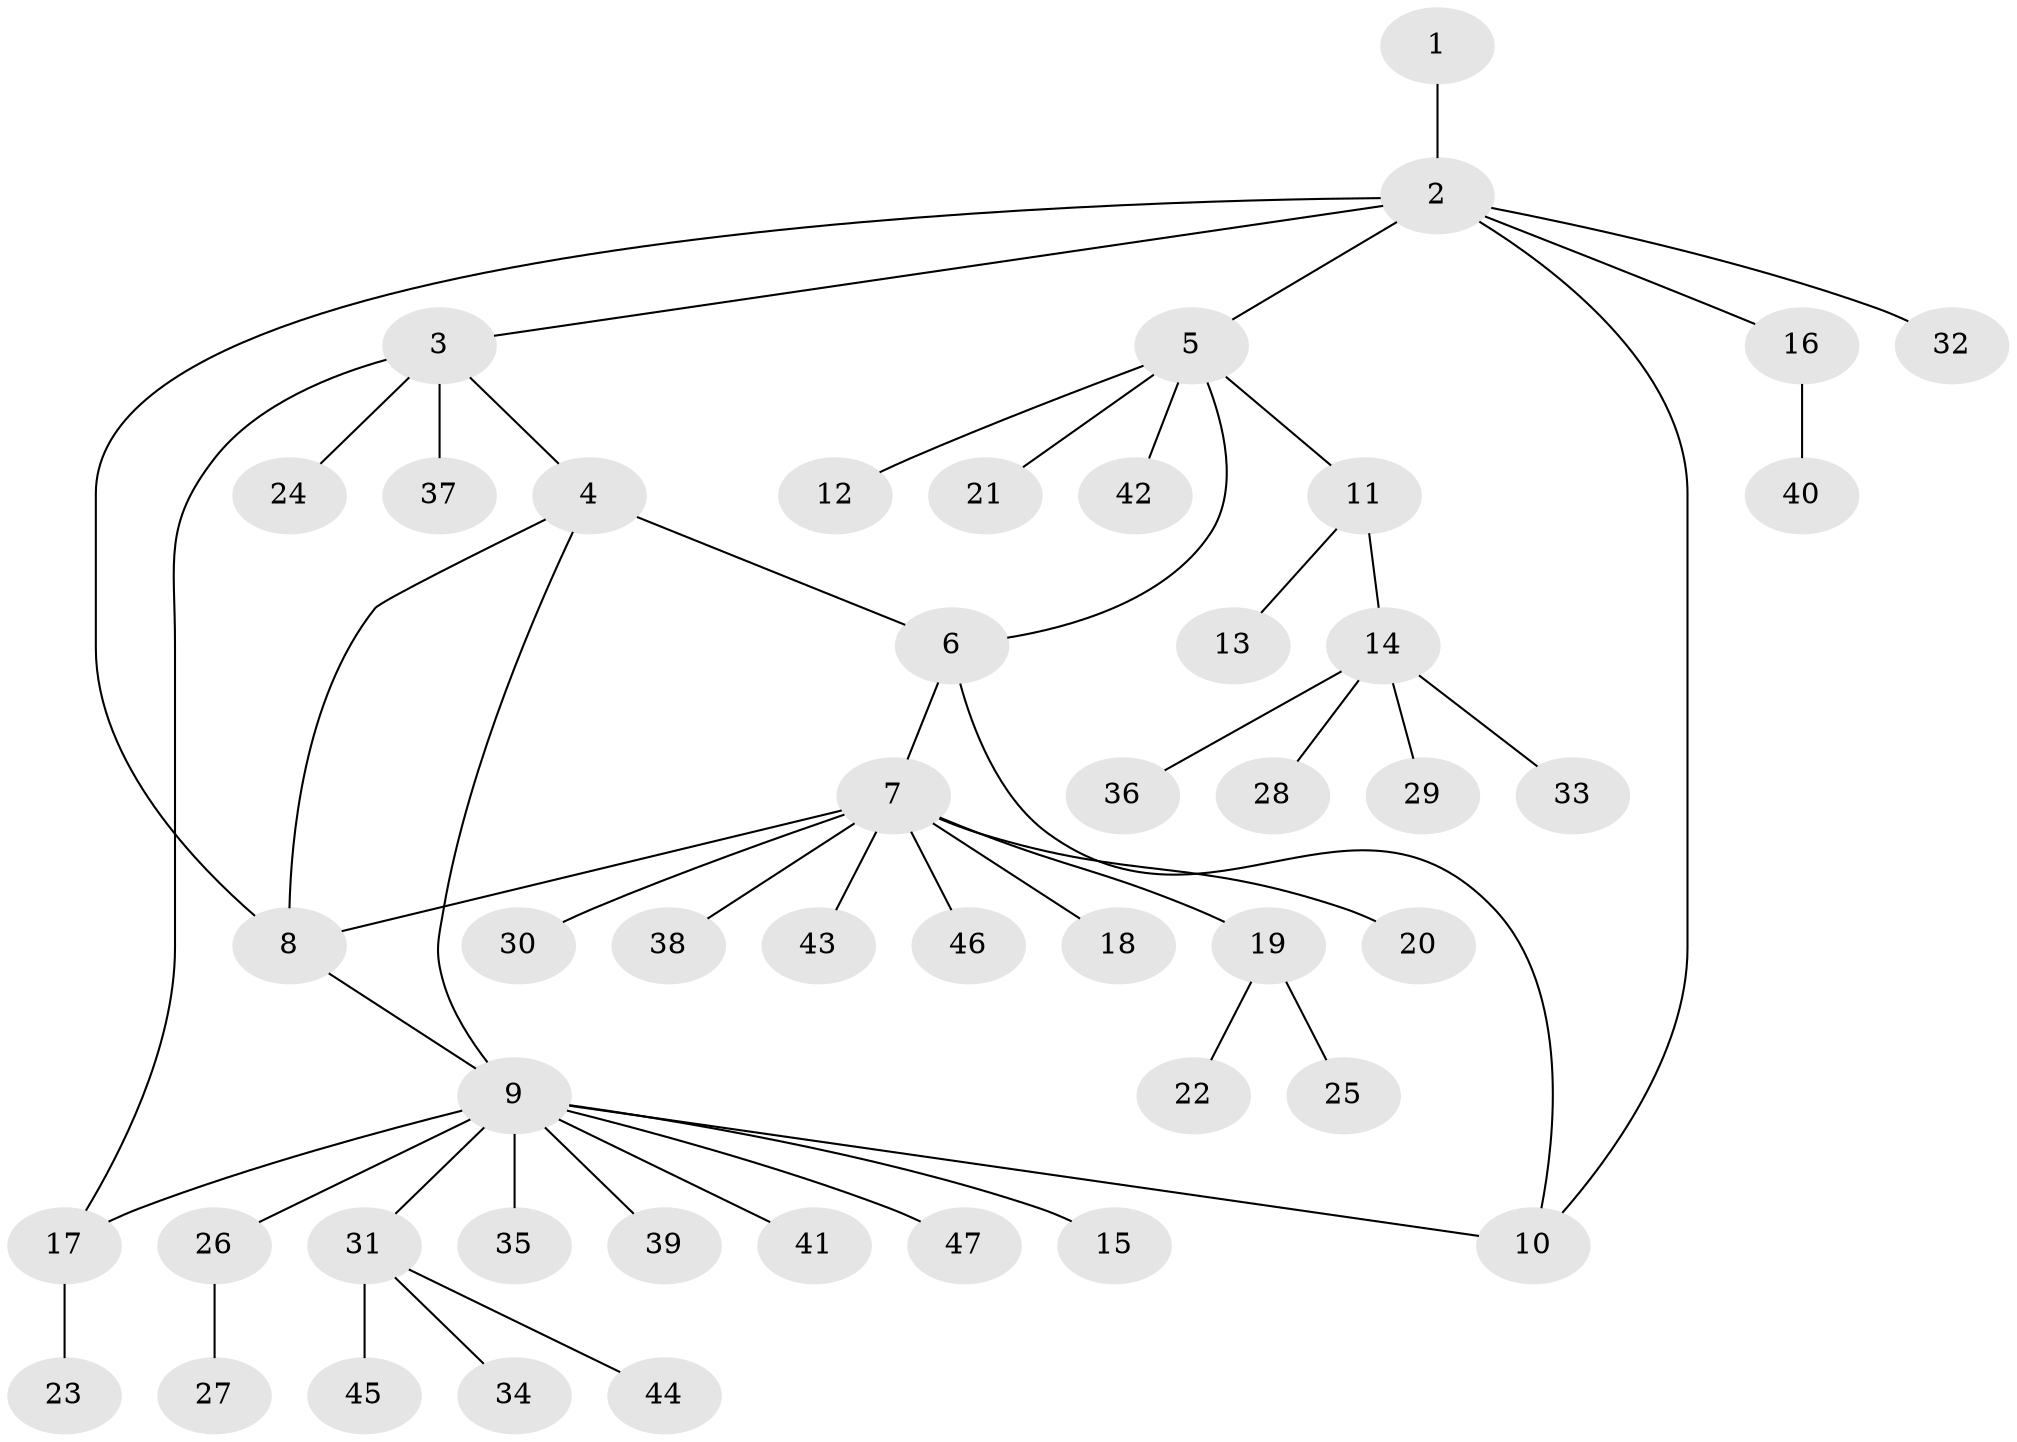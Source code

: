 // coarse degree distribution, {1: 0.6428571428571429, 12: 0.03571428571428571, 3: 0.10714285714285714, 5: 0.03571428571428571, 8: 0.03571428571428571, 4: 0.03571428571428571, 2: 0.10714285714285714}
// Generated by graph-tools (version 1.1) at 2025/19/03/04/25 18:19:47]
// undirected, 47 vertices, 53 edges
graph export_dot {
graph [start="1"]
  node [color=gray90,style=filled];
  1;
  2;
  3;
  4;
  5;
  6;
  7;
  8;
  9;
  10;
  11;
  12;
  13;
  14;
  15;
  16;
  17;
  18;
  19;
  20;
  21;
  22;
  23;
  24;
  25;
  26;
  27;
  28;
  29;
  30;
  31;
  32;
  33;
  34;
  35;
  36;
  37;
  38;
  39;
  40;
  41;
  42;
  43;
  44;
  45;
  46;
  47;
  1 -- 2;
  2 -- 3;
  2 -- 5;
  2 -- 8;
  2 -- 10;
  2 -- 16;
  2 -- 32;
  3 -- 4;
  3 -- 17;
  3 -- 24;
  3 -- 37;
  4 -- 6;
  4 -- 8;
  4 -- 9;
  5 -- 6;
  5 -- 11;
  5 -- 12;
  5 -- 21;
  5 -- 42;
  6 -- 7;
  6 -- 10;
  7 -- 8;
  7 -- 18;
  7 -- 19;
  7 -- 20;
  7 -- 30;
  7 -- 38;
  7 -- 43;
  7 -- 46;
  8 -- 9;
  9 -- 10;
  9 -- 15;
  9 -- 17;
  9 -- 26;
  9 -- 31;
  9 -- 35;
  9 -- 39;
  9 -- 41;
  9 -- 47;
  11 -- 13;
  11 -- 14;
  14 -- 28;
  14 -- 29;
  14 -- 33;
  14 -- 36;
  16 -- 40;
  17 -- 23;
  19 -- 22;
  19 -- 25;
  26 -- 27;
  31 -- 34;
  31 -- 44;
  31 -- 45;
}
